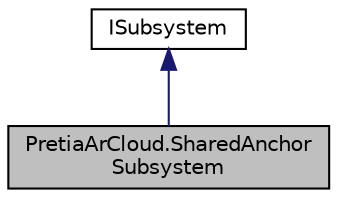 digraph "PretiaArCloud.SharedAnchorSubsystem"
{
 // LATEX_PDF_SIZE
  edge [fontname="Helvetica",fontsize="10",labelfontname="Helvetica",labelfontsize="10"];
  node [fontname="Helvetica",fontsize="10",shape=record];
  Node1 [label="PretiaArCloud.SharedAnchor\lSubsystem",height=0.2,width=0.4,color="black", fillcolor="grey75", style="filled", fontcolor="black",tooltip=" "];
  Node2 -> Node1 [dir="back",color="midnightblue",fontsize="10",style="solid",fontname="Helvetica"];
  Node2 [label="ISubsystem",height=0.2,width=0.4,color="black", fillcolor="white", style="filled",URL="$interfacePretiaArCloud_1_1ISubsystem.html",tooltip=" "];
}
